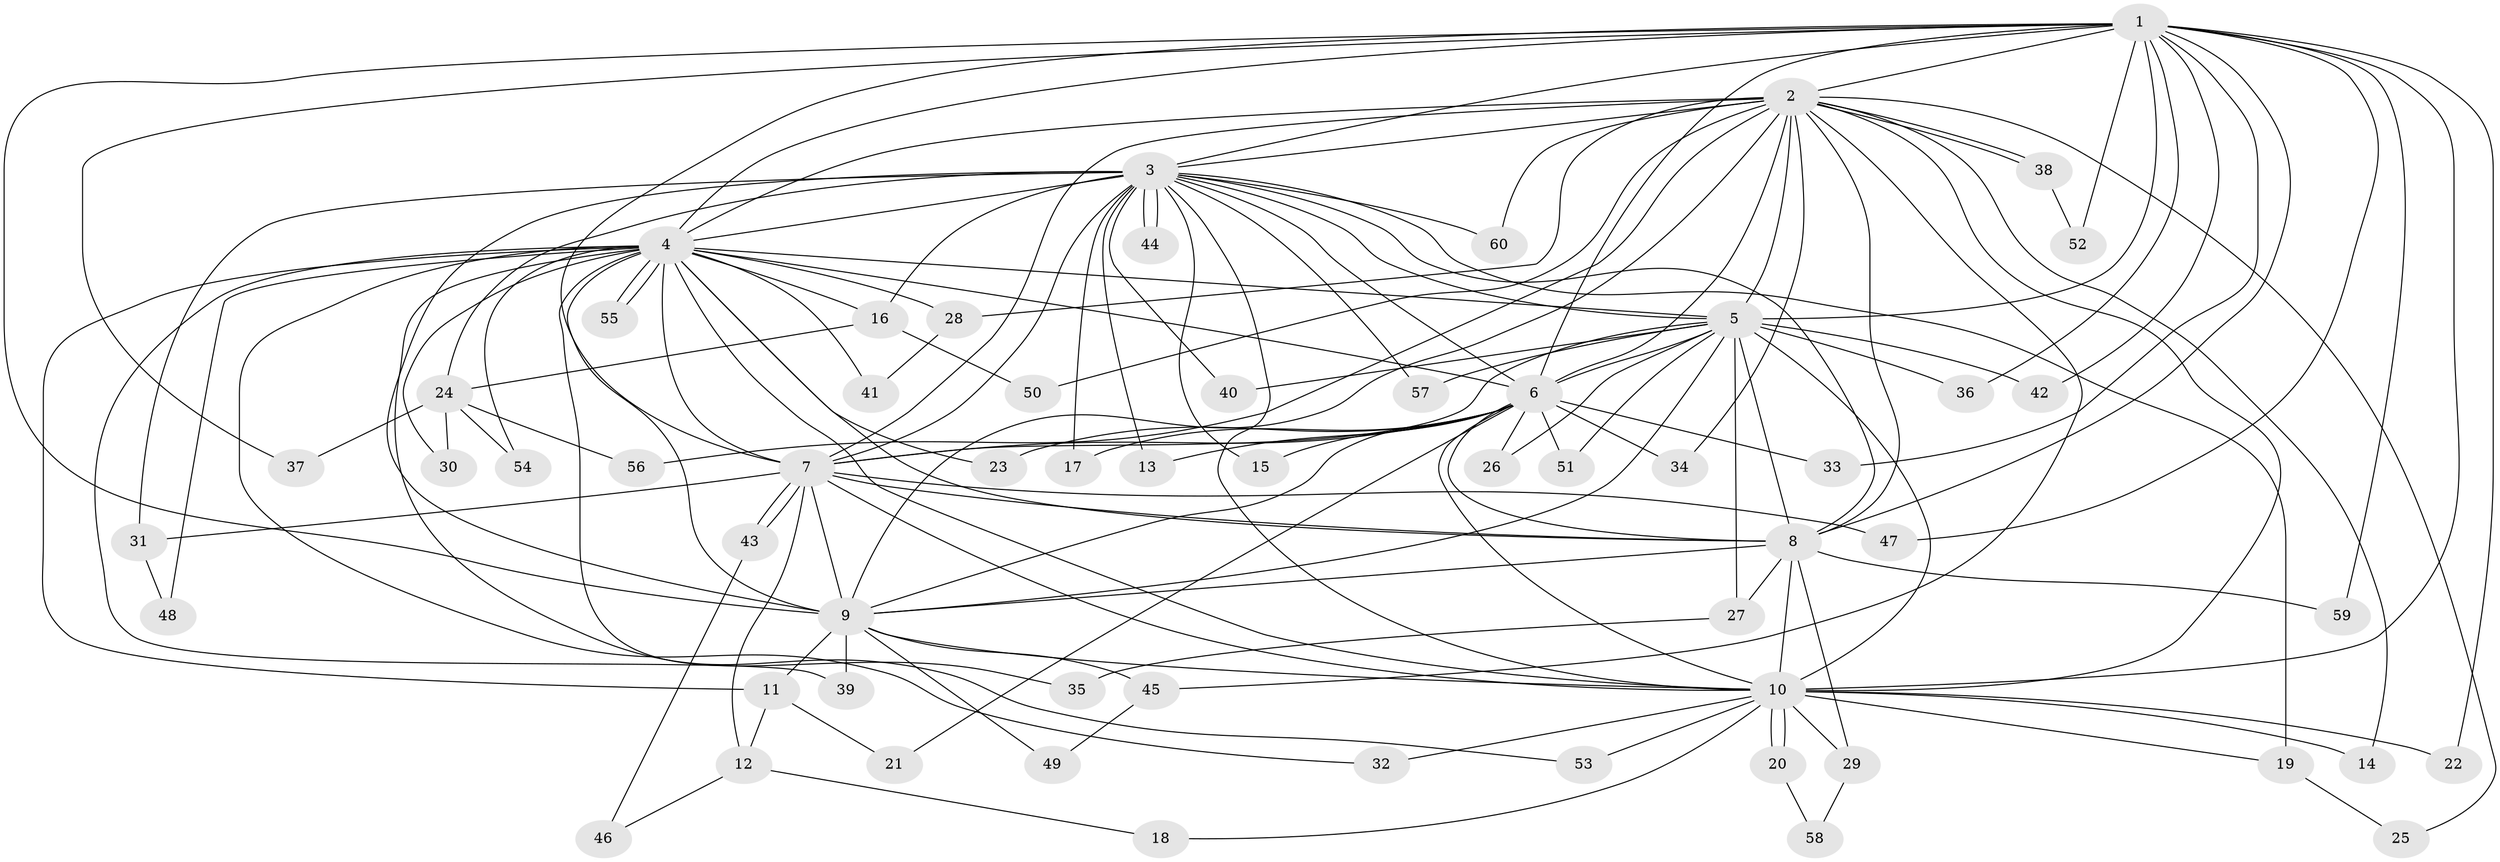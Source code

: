 // coarse degree distribution, {18: 0.021739130434782608, 16: 0.043478260869565216, 15: 0.043478260869565216, 20: 0.021739130434782608, 14: 0.021739130434782608, 12: 0.021739130434782608, 4: 0.043478260869565216, 2: 0.6739130434782609, 3: 0.08695652173913043, 6: 0.021739130434782608}
// Generated by graph-tools (version 1.1) at 2025/23/03/03/25 07:23:41]
// undirected, 60 vertices, 145 edges
graph export_dot {
graph [start="1"]
  node [color=gray90,style=filled];
  1;
  2;
  3;
  4;
  5;
  6;
  7;
  8;
  9;
  10;
  11;
  12;
  13;
  14;
  15;
  16;
  17;
  18;
  19;
  20;
  21;
  22;
  23;
  24;
  25;
  26;
  27;
  28;
  29;
  30;
  31;
  32;
  33;
  34;
  35;
  36;
  37;
  38;
  39;
  40;
  41;
  42;
  43;
  44;
  45;
  46;
  47;
  48;
  49;
  50;
  51;
  52;
  53;
  54;
  55;
  56;
  57;
  58;
  59;
  60;
  1 -- 2;
  1 -- 3;
  1 -- 4;
  1 -- 5;
  1 -- 6;
  1 -- 7;
  1 -- 8;
  1 -- 9;
  1 -- 10;
  1 -- 22;
  1 -- 33;
  1 -- 36;
  1 -- 37;
  1 -- 42;
  1 -- 47;
  1 -- 52;
  1 -- 59;
  2 -- 3;
  2 -- 4;
  2 -- 5;
  2 -- 6;
  2 -- 7;
  2 -- 8;
  2 -- 9;
  2 -- 10;
  2 -- 14;
  2 -- 25;
  2 -- 28;
  2 -- 34;
  2 -- 38;
  2 -- 38;
  2 -- 45;
  2 -- 50;
  2 -- 56;
  2 -- 60;
  3 -- 4;
  3 -- 5;
  3 -- 6;
  3 -- 7;
  3 -- 8;
  3 -- 9;
  3 -- 10;
  3 -- 13;
  3 -- 15;
  3 -- 16;
  3 -- 17;
  3 -- 19;
  3 -- 24;
  3 -- 31;
  3 -- 40;
  3 -- 44;
  3 -- 44;
  3 -- 57;
  3 -- 60;
  4 -- 5;
  4 -- 6;
  4 -- 7;
  4 -- 8;
  4 -- 9;
  4 -- 10;
  4 -- 11;
  4 -- 16;
  4 -- 23;
  4 -- 28;
  4 -- 30;
  4 -- 32;
  4 -- 35;
  4 -- 39;
  4 -- 41;
  4 -- 48;
  4 -- 53;
  4 -- 54;
  4 -- 55;
  4 -- 55;
  5 -- 6;
  5 -- 7;
  5 -- 8;
  5 -- 9;
  5 -- 10;
  5 -- 26;
  5 -- 27;
  5 -- 36;
  5 -- 40;
  5 -- 42;
  5 -- 51;
  5 -- 57;
  6 -- 7;
  6 -- 8;
  6 -- 9;
  6 -- 10;
  6 -- 13;
  6 -- 15;
  6 -- 17;
  6 -- 21;
  6 -- 23;
  6 -- 26;
  6 -- 33;
  6 -- 34;
  6 -- 51;
  7 -- 8;
  7 -- 9;
  7 -- 10;
  7 -- 12;
  7 -- 31;
  7 -- 43;
  7 -- 43;
  7 -- 47;
  8 -- 9;
  8 -- 10;
  8 -- 27;
  8 -- 29;
  8 -- 59;
  9 -- 10;
  9 -- 11;
  9 -- 39;
  9 -- 45;
  9 -- 49;
  10 -- 14;
  10 -- 18;
  10 -- 19;
  10 -- 20;
  10 -- 20;
  10 -- 22;
  10 -- 29;
  10 -- 32;
  10 -- 53;
  11 -- 12;
  11 -- 21;
  12 -- 18;
  12 -- 46;
  16 -- 24;
  16 -- 50;
  19 -- 25;
  20 -- 58;
  24 -- 30;
  24 -- 37;
  24 -- 54;
  24 -- 56;
  27 -- 35;
  28 -- 41;
  29 -- 58;
  31 -- 48;
  38 -- 52;
  43 -- 46;
  45 -- 49;
}
